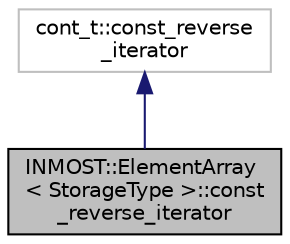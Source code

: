 digraph "INMOST::ElementArray&lt; StorageType &gt;::const_reverse_iterator"
{
  edge [fontname="Helvetica",fontsize="10",labelfontname="Helvetica",labelfontsize="10"];
  node [fontname="Helvetica",fontsize="10",shape=record];
  Node1 [label="INMOST::ElementArray\l\< StorageType \>::const\l_reverse_iterator",height=0.2,width=0.4,color="black", fillcolor="grey75", style="filled" fontcolor="black"];
  Node2 -> Node1 [dir="back",color="midnightblue",fontsize="10",style="solid",fontname="Helvetica"];
  Node2 [label="cont_t::const_reverse\l_iterator",height=0.2,width=0.4,color="grey75", fillcolor="white", style="filled"];
}
